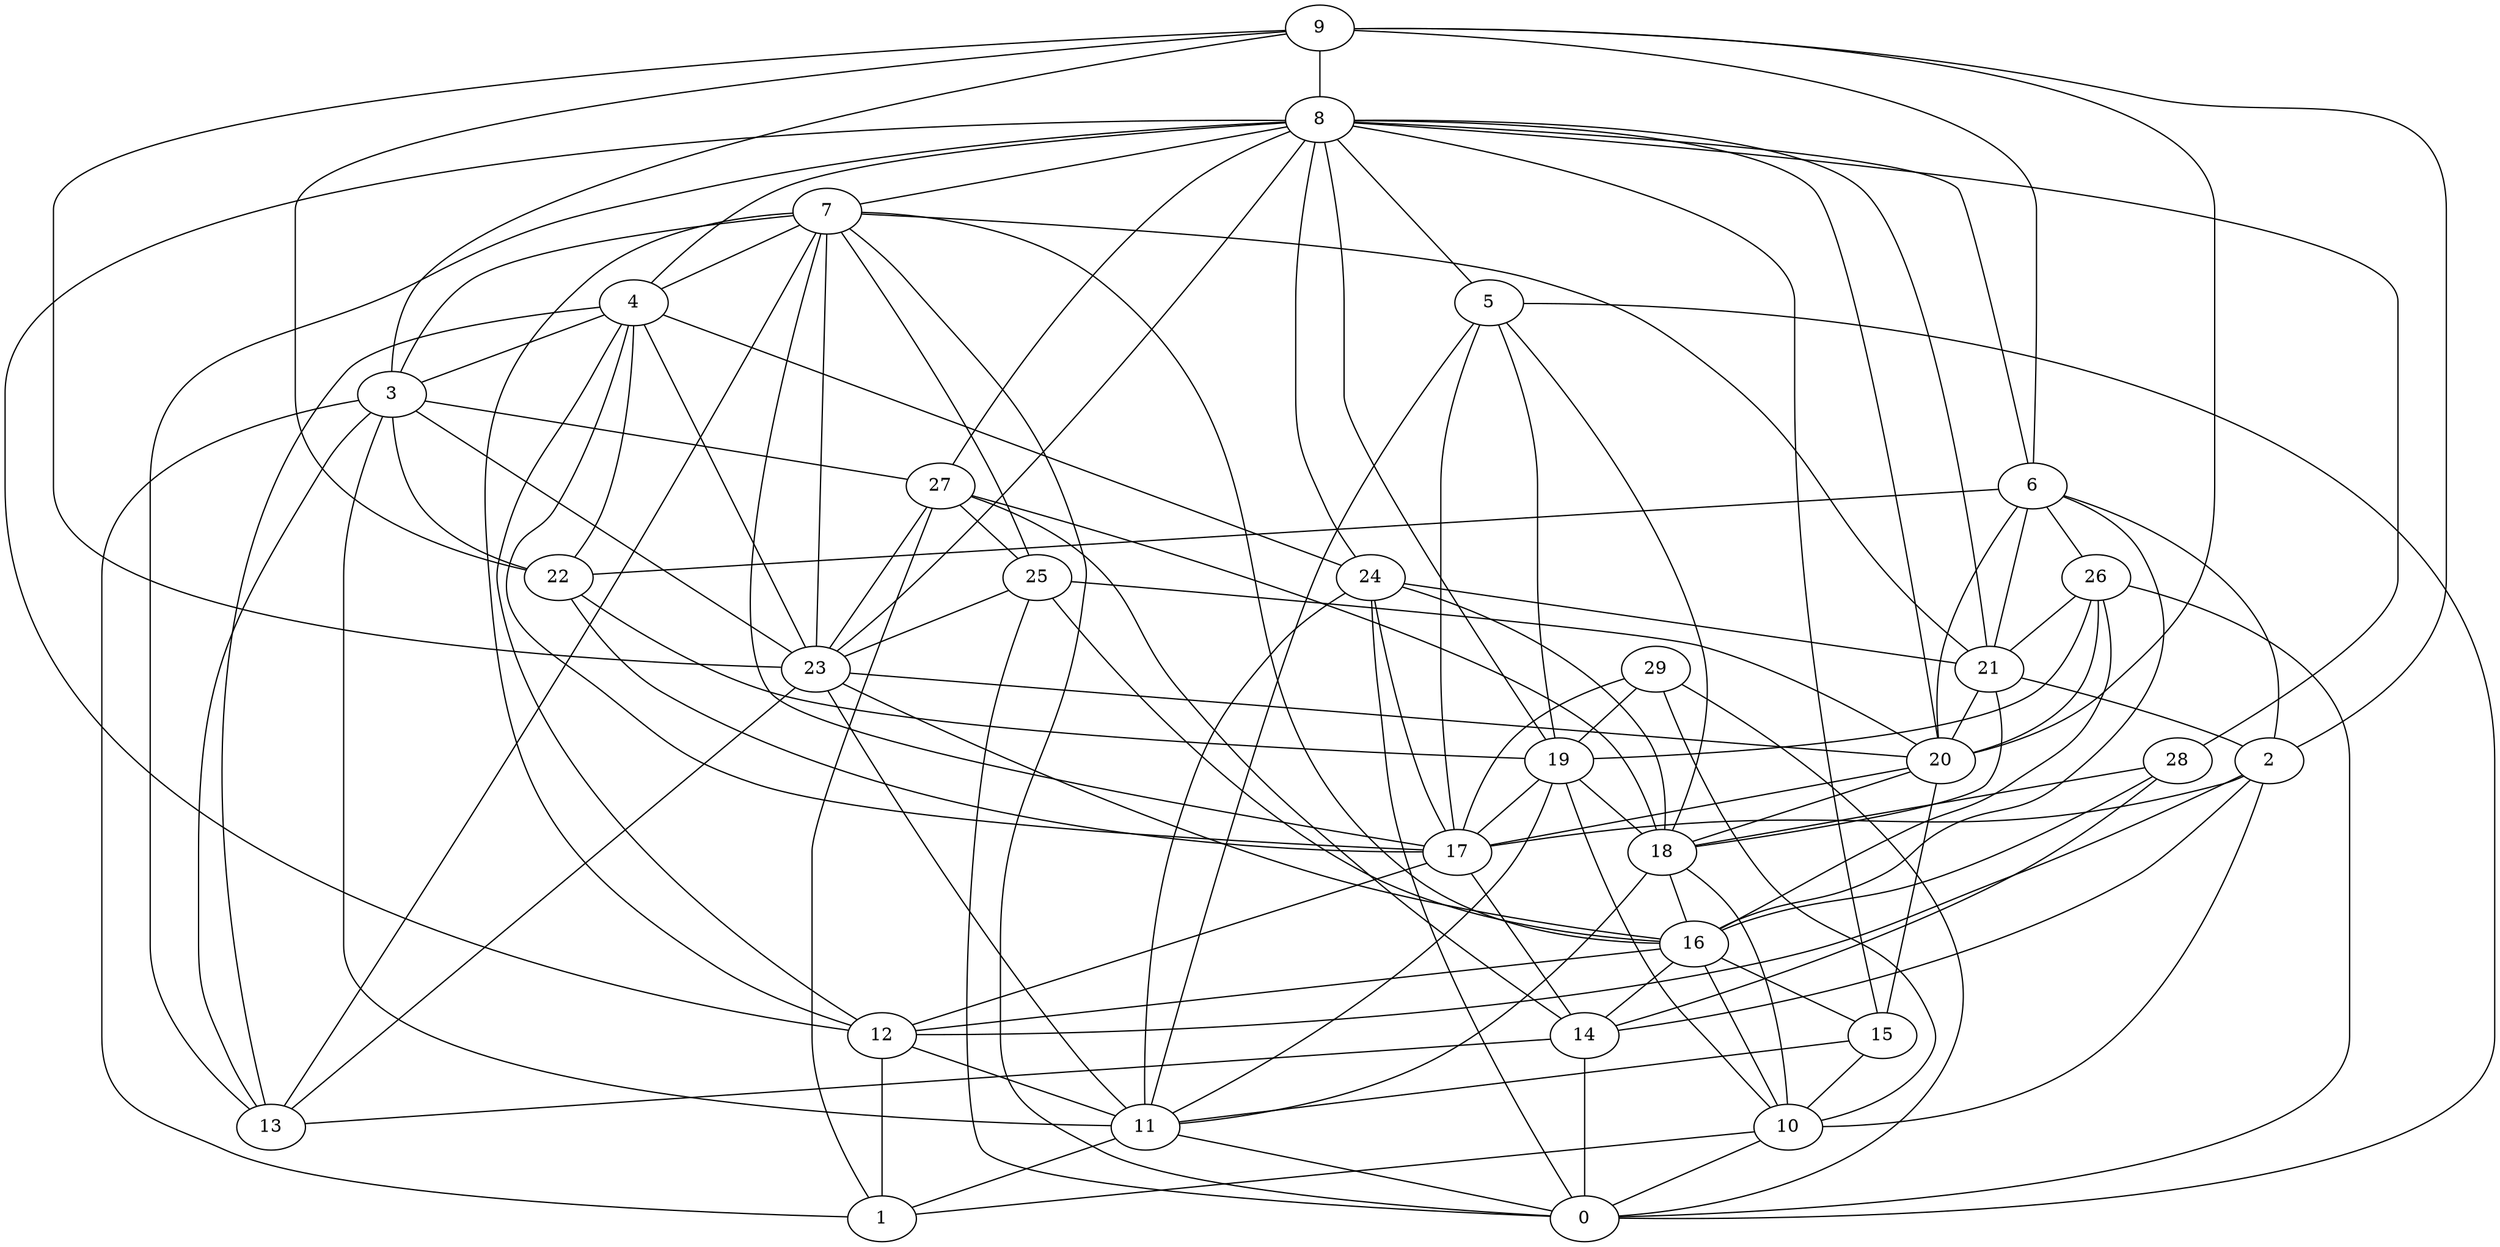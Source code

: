 digraph GG_graph {

subgraph G_graph {
edge [color = black]
"5" -> "0" [dir = none]
"22" -> "17" [dir = none]
"9" -> "22" [dir = none]
"9" -> "23" [dir = none]
"9" -> "6" [dir = none]
"4" -> "3" [dir = none]
"4" -> "12" [dir = none]
"4" -> "24" [dir = none]
"4" -> "23" [dir = none]
"4" -> "22" [dir = none]
"17" -> "12" [dir = none]
"28" -> "18" [dir = none]
"18" -> "11" [dir = none]
"15" -> "10" [dir = none]
"15" -> "11" [dir = none]
"29" -> "19" [dir = none]
"29" -> "10" [dir = none]
"29" -> "0" [dir = none]
"14" -> "0" [dir = none]
"14" -> "13" [dir = none]
"26" -> "16" [dir = none]
"26" -> "21" [dir = none]
"23" -> "11" [dir = none]
"23" -> "16" [dir = none]
"23" -> "13" [dir = none]
"21" -> "2" [dir = none]
"12" -> "1" [dir = none]
"12" -> "11" [dir = none]
"19" -> "10" [dir = none]
"19" -> "18" [dir = none]
"27" -> "25" [dir = none]
"27" -> "23" [dir = none]
"7" -> "12" [dir = none]
"7" -> "21" [dir = none]
"7" -> "25" [dir = none]
"7" -> "0" [dir = none]
"7" -> "3" [dir = none]
"10" -> "1" [dir = none]
"10" -> "0" [dir = none]
"8" -> "20" [dir = none]
"8" -> "5" [dir = none]
"8" -> "28" [dir = none]
"8" -> "23" [dir = none]
"8" -> "13" [dir = none]
"8" -> "7" [dir = none]
"8" -> "15" [dir = none]
"8" -> "19" [dir = none]
"8" -> "12" [dir = none]
"8" -> "24" [dir = none]
"8" -> "21" [dir = none]
"24" -> "0" [dir = none]
"16" -> "15" [dir = none]
"16" -> "12" [dir = none]
"6" -> "21" [dir = none]
"6" -> "26" [dir = none]
"6" -> "2" [dir = none]
"25" -> "16" [dir = none]
"25" -> "20" [dir = none]
"26" -> "0" [dir = none]
"27" -> "14" [dir = none]
"16" -> "10" [dir = none]
"2" -> "10" [dir = none]
"25" -> "23" [dir = none]
"20" -> "17" [dir = none]
"25" -> "0" [dir = none]
"5" -> "18" [dir = none]
"8" -> "27" [dir = none]
"23" -> "20" [dir = none]
"6" -> "16" [dir = none]
"21" -> "20" [dir = none]
"28" -> "16" [dir = none]
"24" -> "21" [dir = none]
"17" -> "14" [dir = none]
"9" -> "3" [dir = none]
"9" -> "20" [dir = none]
"2" -> "14" [dir = none]
"24" -> "18" [dir = none]
"3" -> "23" [dir = none]
"9" -> "2" [dir = none]
"11" -> "0" [dir = none]
"3" -> "22" [dir = none]
"7" -> "16" [dir = none]
"27" -> "1" [dir = none]
"24" -> "17" [dir = none]
"4" -> "13" [dir = none]
"5" -> "17" [dir = none]
"9" -> "8" [dir = none]
"24" -> "11" [dir = none]
"20" -> "18" [dir = none]
"5" -> "11" [dir = none]
"18" -> "16" [dir = none]
"21" -> "18" [dir = none]
"19" -> "11" [dir = none]
"7" -> "13" [dir = none]
"19" -> "17" [dir = none]
"26" -> "19" [dir = none]
"2" -> "12" [dir = none]
"7" -> "4" [dir = none]
"3" -> "11" [dir = none]
"8" -> "4" [dir = none]
"8" -> "6" [dir = none]
"26" -> "20" [dir = none]
"6" -> "22" [dir = none]
"3" -> "13" [dir = none]
"16" -> "14" [dir = none]
"2" -> "17" [dir = none]
"7" -> "23" [dir = none]
"11" -> "1" [dir = none]
"6" -> "20" [dir = none]
"4" -> "17" [dir = none]
"29" -> "17" [dir = none]
"3" -> "27" [dir = none]
"28" -> "14" [dir = none]
"27" -> "18" [dir = none]
"22" -> "19" [dir = none]
"18" -> "10" [dir = none]
"3" -> "1" [dir = none]
"20" -> "15" [dir = none]
"5" -> "19" [dir = none]
"7" -> "17" [dir = none]
}

}
